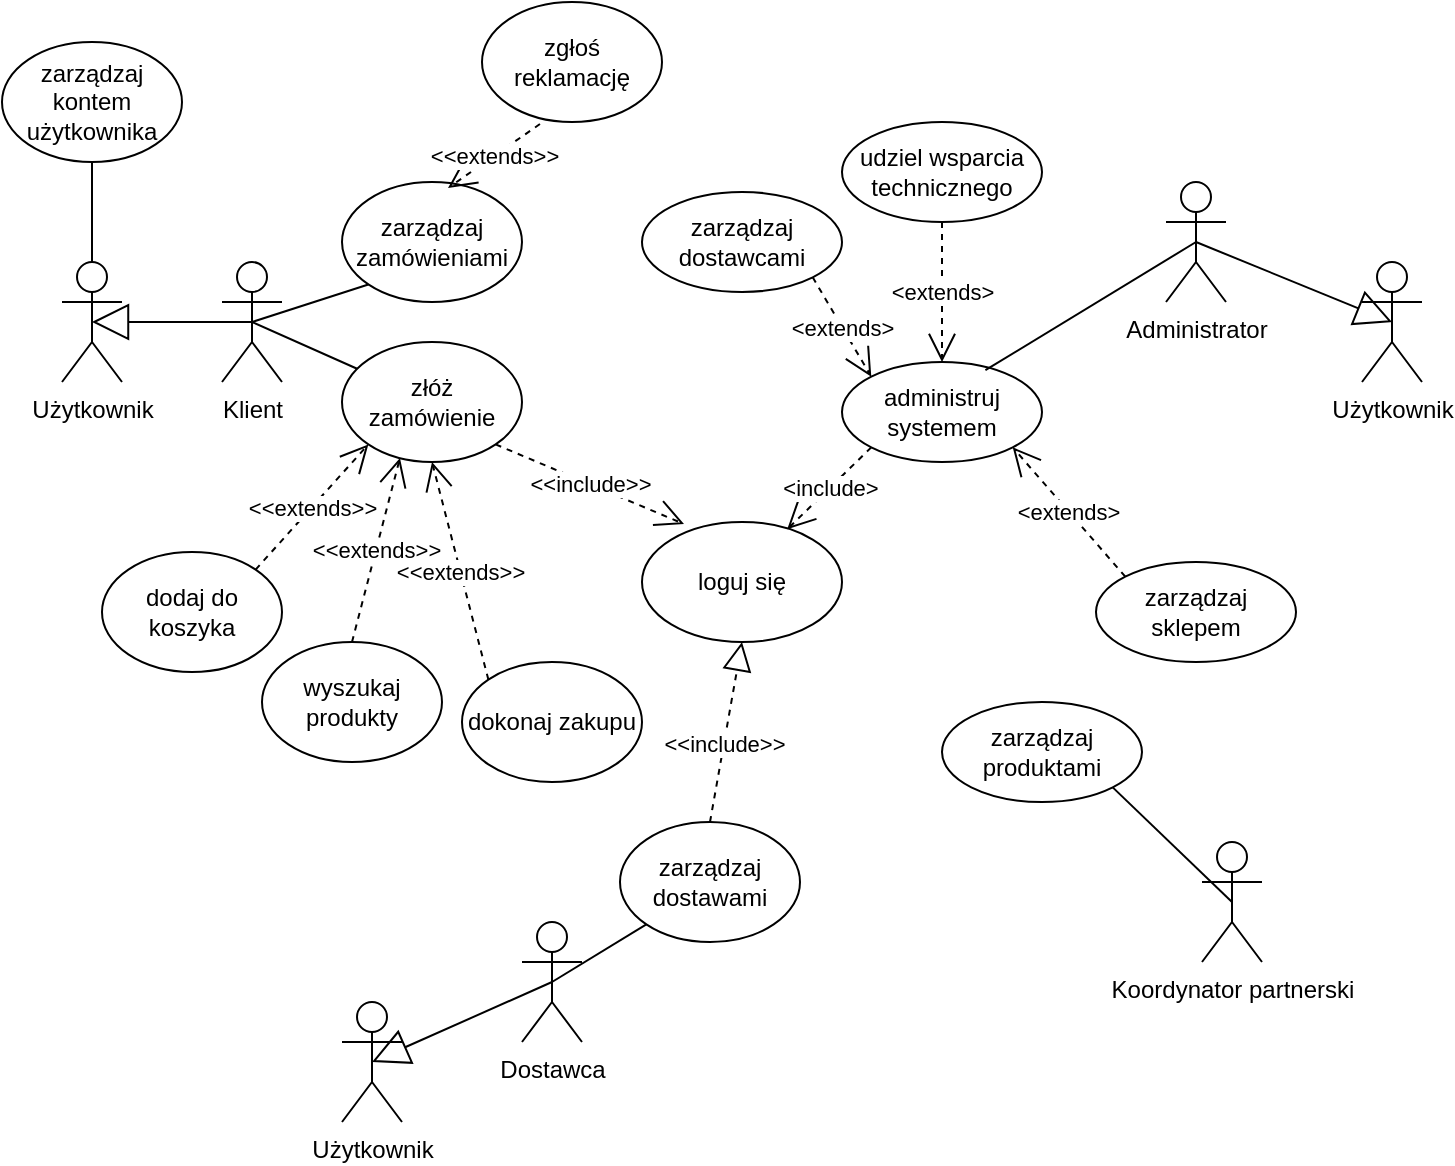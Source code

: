 <mxfile version="24.1.0" type="github">
  <diagram name="Strona-1" id="ddkchTrSO-6p45OmRP6A">
    <mxGraphModel dx="1107" dy="476" grid="1" gridSize="10" guides="1" tooltips="1" connect="1" arrows="1" fold="1" page="1" pageScale="1" pageWidth="827" pageHeight="1169" math="0" shadow="0">
      <root>
        <mxCell id="0" />
        <mxCell id="1" parent="0" />
        <mxCell id="SdbDFvajUCVgvThnJawX-1" value="loguj się" style="ellipse;whiteSpace=wrap;html=1;" parent="1" vertex="1">
          <mxGeometry x="380" y="570" width="100" height="60" as="geometry" />
        </mxCell>
        <mxCell id="JuQFvX9YrrgA2miF1Yzw-1" value="Koordynator partnerski&lt;div&gt;&lt;br&gt;&lt;/div&gt;" style="shape=umlActor;verticalLabelPosition=bottom;verticalAlign=top;html=1;outlineConnect=0;" vertex="1" parent="1">
          <mxGeometry x="660" y="730" width="30" height="60" as="geometry" />
        </mxCell>
        <mxCell id="SdbDFvajUCVgvThnJawX-2" value="Klient" style="shape=umlActor;verticalLabelPosition=bottom;verticalAlign=top;html=1;" vertex="1" parent="1">
          <mxGeometry x="170" y="440" width="30" height="60" as="geometry" />
        </mxCell>
        <mxCell id="JuQFvX9YrrgA2miF1Yzw-2" value="Administrator&lt;div&gt;&lt;br&gt;&lt;/div&gt;" style="shape=umlActor;verticalLabelPosition=bottom;verticalAlign=top;html=1;outlineConnect=0;" vertex="1" parent="1">
          <mxGeometry x="642" y="400" width="30" height="60" as="geometry" />
        </mxCell>
        <mxCell id="SdbDFvajUCVgvThnJawX-4" value="" style="endArrow=none;html=1;rounded=0;entryX=0.5;entryY=0.5;entryDx=0;entryDy=0;entryPerimeter=0;" edge="1" parent="1" source="SdbDFvajUCVgvThnJawX-5" target="SdbDFvajUCVgvThnJawX-2">
          <mxGeometry width="50" height="50" relative="1" as="geometry">
            <mxPoint x="224.254" y="482.267" as="sourcePoint" />
            <mxPoint x="410" y="670" as="targetPoint" />
          </mxGeometry>
        </mxCell>
        <mxCell id="JuQFvX9YrrgA2miF1Yzw-4" value="administruj systemem" style="ellipse;whiteSpace=wrap;html=1;" vertex="1" parent="1">
          <mxGeometry x="480" y="490" width="100" height="50" as="geometry" />
        </mxCell>
        <mxCell id="SdbDFvajUCVgvThnJawX-5" value="złóż zamówienie" style="ellipse;whiteSpace=wrap;html=1;" vertex="1" parent="1">
          <mxGeometry x="230" y="480" width="90" height="60" as="geometry" />
        </mxCell>
        <mxCell id="JuQFvX9YrrgA2miF1Yzw-7" value="" style="endArrow=none;html=1;rounded=0;exitX=0.717;exitY=0.082;exitDx=0;exitDy=0;exitPerimeter=0;entryX=0.5;entryY=0.5;entryDx=0;entryDy=0;entryPerimeter=0;" edge="1" parent="1" source="JuQFvX9YrrgA2miF1Yzw-4" target="JuQFvX9YrrgA2miF1Yzw-2">
          <mxGeometry width="50" height="50" relative="1" as="geometry">
            <mxPoint x="510" y="500" as="sourcePoint" />
            <mxPoint x="560" y="450" as="targetPoint" />
          </mxGeometry>
        </mxCell>
        <mxCell id="SdbDFvajUCVgvThnJawX-6" value="&amp;lt;&amp;lt;include&amp;gt;&amp;gt;" style="endArrow=open;endSize=12;dashed=1;html=1;rounded=0;exitX=1;exitY=1;exitDx=0;exitDy=0;entryX=0.21;entryY=0.017;entryDx=0;entryDy=0;entryPerimeter=0;" edge="1" parent="1" source="SdbDFvajUCVgvThnJawX-5" target="SdbDFvajUCVgvThnJawX-1">
          <mxGeometry width="160" relative="1" as="geometry">
            <mxPoint x="320" y="730" as="sourcePoint" />
            <mxPoint x="480" y="730" as="targetPoint" />
          </mxGeometry>
        </mxCell>
        <mxCell id="JuQFvX9YrrgA2miF1Yzw-8" value="zarządzaj sklepem" style="ellipse;whiteSpace=wrap;html=1;" vertex="1" parent="1">
          <mxGeometry x="607" y="590" width="100" height="50" as="geometry" />
        </mxCell>
        <mxCell id="SdbDFvajUCVgvThnJawX-8" value="dodaj do koszyka" style="ellipse;whiteSpace=wrap;html=1;" vertex="1" parent="1">
          <mxGeometry x="110" y="585" width="90" height="60" as="geometry" />
        </mxCell>
        <mxCell id="JuQFvX9YrrgA2miF1Yzw-10" value="&amp;lt;include&amp;gt;" style="endArrow=open;endSize=12;dashed=1;html=1;rounded=0;exitX=0;exitY=1;exitDx=0;exitDy=0;entryX=0.726;entryY=0.061;entryDx=0;entryDy=0;entryPerimeter=0;" edge="1" parent="1" source="JuQFvX9YrrgA2miF1Yzw-4" target="SdbDFvajUCVgvThnJawX-1">
          <mxGeometry width="160" relative="1" as="geometry">
            <mxPoint x="220" y="450" as="sourcePoint" />
            <mxPoint x="260" y="500" as="targetPoint" />
          </mxGeometry>
        </mxCell>
        <mxCell id="SdbDFvajUCVgvThnJawX-9" value="&amp;lt;&amp;lt;extends&amp;gt;&amp;gt;" style="endArrow=open;endSize=12;dashed=1;html=1;rounded=0;exitX=1;exitY=0;exitDx=0;exitDy=0;entryX=0;entryY=1;entryDx=0;entryDy=0;" edge="1" parent="1" source="SdbDFvajUCVgvThnJawX-8" target="SdbDFvajUCVgvThnJawX-5">
          <mxGeometry width="160" relative="1" as="geometry">
            <mxPoint x="317" y="541" as="sourcePoint" />
            <mxPoint x="350" y="670" as="targetPoint" />
          </mxGeometry>
        </mxCell>
        <mxCell id="JuQFvX9YrrgA2miF1Yzw-14" value="&amp;lt;extends&amp;gt;" style="endArrow=open;endSize=12;dashed=1;html=1;rounded=0;strokeColor=default;align=center;verticalAlign=middle;fontFamily=Helvetica;fontSize=11;fontColor=default;labelBackgroundColor=default;entryX=1;entryY=1;entryDx=0;entryDy=0;exitX=0;exitY=0;exitDx=0;exitDy=0;" edge="1" parent="1" source="JuQFvX9YrrgA2miF1Yzw-8" target="JuQFvX9YrrgA2miF1Yzw-4">
          <mxGeometry width="160" relative="1" as="geometry">
            <mxPoint x="480" y="650" as="sourcePoint" />
            <mxPoint x="640" y="650" as="targetPoint" />
          </mxGeometry>
        </mxCell>
        <mxCell id="SdbDFvajUCVgvThnJawX-10" value="wyszukaj produkty" style="ellipse;whiteSpace=wrap;html=1;" vertex="1" parent="1">
          <mxGeometry x="190" y="630" width="90" height="60" as="geometry" />
        </mxCell>
        <mxCell id="JuQFvX9YrrgA2miF1Yzw-15" value="zarządzaj dostawcami" style="ellipse;whiteSpace=wrap;html=1;" vertex="1" parent="1">
          <mxGeometry x="380" y="405" width="100" height="50" as="geometry" />
        </mxCell>
        <mxCell id="SdbDFvajUCVgvThnJawX-11" value="&amp;lt;&amp;lt;extends&amp;gt;&amp;gt;" style="endArrow=open;endSize=12;dashed=1;html=1;rounded=0;exitX=0.5;exitY=0;exitDx=0;exitDy=0;entryX=0.322;entryY=0.967;entryDx=0;entryDy=0;entryPerimeter=0;" edge="1" parent="1" source="SdbDFvajUCVgvThnJawX-10" target="SdbDFvajUCVgvThnJawX-5">
          <mxGeometry width="160" relative="1" as="geometry">
            <mxPoint x="227" y="604" as="sourcePoint" />
            <mxPoint x="285" y="550" as="targetPoint" />
          </mxGeometry>
        </mxCell>
        <mxCell id="JuQFvX9YrrgA2miF1Yzw-16" value="udziel wsparcia technicznego" style="ellipse;whiteSpace=wrap;html=1;" vertex="1" parent="1">
          <mxGeometry x="480" y="370" width="100" height="50" as="geometry" />
        </mxCell>
        <mxCell id="SdbDFvajUCVgvThnJawX-12" value="dokonaj zakupu" style="ellipse;whiteSpace=wrap;html=1;" vertex="1" parent="1">
          <mxGeometry x="290" y="640" width="90" height="60" as="geometry" />
        </mxCell>
        <mxCell id="SdbDFvajUCVgvThnJawX-13" value="&amp;lt;&amp;lt;extends&amp;gt;&amp;gt;" style="endArrow=open;endSize=12;dashed=1;html=1;rounded=0;exitX=0;exitY=0;exitDx=0;exitDy=0;entryX=0.5;entryY=1;entryDx=0;entryDy=0;" edge="1" parent="1" source="SdbDFvajUCVgvThnJawX-12" target="SdbDFvajUCVgvThnJawX-5">
          <mxGeometry width="160" relative="1" as="geometry">
            <mxPoint x="265" y="640" as="sourcePoint" />
            <mxPoint x="269" y="548" as="targetPoint" />
          </mxGeometry>
        </mxCell>
        <mxCell id="SYQceFe5XX5bmk-Zttm_-1" value="zarządzaj zamówieniami" style="ellipse;whiteSpace=wrap;html=1;" vertex="1" parent="1">
          <mxGeometry x="230" y="400" width="90" height="60" as="geometry" />
        </mxCell>
        <mxCell id="SYQceFe5XX5bmk-Zttm_-2" value="" style="endArrow=none;html=1;rounded=0;entryX=0.5;entryY=0.5;entryDx=0;entryDy=0;entryPerimeter=0;exitX=0;exitY=1;exitDx=0;exitDy=0;" edge="1" parent="1" source="SYQceFe5XX5bmk-Zttm_-1" target="SdbDFvajUCVgvThnJawX-2">
          <mxGeometry width="50" height="50" relative="1" as="geometry">
            <mxPoint x="300" y="510" as="sourcePoint" />
            <mxPoint x="350" y="460" as="targetPoint" />
          </mxGeometry>
        </mxCell>
        <mxCell id="SYQceFe5XX5bmk-Zttm_-3" value="zgłoś reklamację" style="ellipse;whiteSpace=wrap;html=1;" vertex="1" parent="1">
          <mxGeometry x="300" y="310" width="90" height="60" as="geometry" />
        </mxCell>
        <mxCell id="SYQceFe5XX5bmk-Zttm_-4" value="&amp;lt;&amp;lt;extends&amp;gt;&amp;gt;" style="endArrow=open;endSize=12;dashed=1;html=1;rounded=0;exitX=0.322;exitY=1.017;exitDx=0;exitDy=0;entryX=0.589;entryY=0.05;entryDx=0;entryDy=0;entryPerimeter=0;exitPerimeter=0;" edge="1" parent="1" source="SYQceFe5XX5bmk-Zttm_-3" target="SYQceFe5XX5bmk-Zttm_-1">
          <mxGeometry width="160" relative="1" as="geometry">
            <mxPoint x="240" y="490" as="sourcePoint" />
            <mxPoint x="400" y="490" as="targetPoint" />
          </mxGeometry>
        </mxCell>
        <mxCell id="SYQceFe5XX5bmk-Zttm_-5" value="Użytkownik" style="shape=umlActor;verticalLabelPosition=bottom;verticalAlign=top;html=1;" vertex="1" parent="1">
          <mxGeometry x="90" y="440" width="30" height="60" as="geometry" />
        </mxCell>
        <mxCell id="SYQceFe5XX5bmk-Zttm_-6" value="" style="endArrow=block;endSize=16;endFill=0;html=1;rounded=0;exitX=0.5;exitY=0.5;exitDx=0;exitDy=0;exitPerimeter=0;entryX=0.5;entryY=0.5;entryDx=0;entryDy=0;entryPerimeter=0;" edge="1" parent="1" source="SdbDFvajUCVgvThnJawX-2" target="SYQceFe5XX5bmk-Zttm_-5">
          <mxGeometry width="160" relative="1" as="geometry">
            <mxPoint x="230" y="710" as="sourcePoint" />
            <mxPoint x="390" y="710" as="targetPoint" />
          </mxGeometry>
        </mxCell>
        <mxCell id="JuQFvX9YrrgA2miF1Yzw-17" value="&amp;lt;extends&amp;gt;" style="endArrow=open;endSize=12;dashed=1;html=1;rounded=0;strokeColor=default;align=center;verticalAlign=middle;fontFamily=Helvetica;fontSize=11;fontColor=default;labelBackgroundColor=default;exitX=1;exitY=1;exitDx=0;exitDy=0;entryX=0;entryY=0;entryDx=0;entryDy=0;" edge="1" parent="1" source="JuQFvX9YrrgA2miF1Yzw-15" target="JuQFvX9YrrgA2miF1Yzw-4">
          <mxGeometry width="160" relative="1" as="geometry">
            <mxPoint x="380" y="530" as="sourcePoint" />
            <mxPoint x="540" y="530" as="targetPoint" />
          </mxGeometry>
        </mxCell>
        <mxCell id="qofxUEPGcxJbh4miqbQ3-1" value="zarządzaj kontem użytkownika" style="ellipse;whiteSpace=wrap;html=1;" vertex="1" parent="1">
          <mxGeometry x="60" y="330" width="90" height="60" as="geometry" />
        </mxCell>
        <mxCell id="JuQFvX9YrrgA2miF1Yzw-18" value="&amp;lt;extends&amp;gt;" style="endArrow=open;endSize=12;dashed=1;html=1;rounded=0;strokeColor=default;align=center;verticalAlign=middle;fontFamily=Helvetica;fontSize=11;fontColor=default;labelBackgroundColor=default;exitX=0.5;exitY=1;exitDx=0;exitDy=0;entryX=0.5;entryY=0;entryDx=0;entryDy=0;" edge="1" parent="1" source="JuQFvX9YrrgA2miF1Yzw-16" target="JuQFvX9YrrgA2miF1Yzw-4">
          <mxGeometry width="160" relative="1" as="geometry">
            <mxPoint x="524" y="469" as="sourcePoint" />
            <mxPoint x="510" y="480" as="targetPoint" />
          </mxGeometry>
        </mxCell>
        <mxCell id="qofxUEPGcxJbh4miqbQ3-3" value="" style="endArrow=none;html=1;rounded=0;entryX=0.5;entryY=1;entryDx=0;entryDy=0;exitX=0.5;exitY=0;exitDx=0;exitDy=0;exitPerimeter=0;" edge="1" parent="1" source="SYQceFe5XX5bmk-Zttm_-5" target="qofxUEPGcxJbh4miqbQ3-1">
          <mxGeometry width="50" height="50" relative="1" as="geometry">
            <mxPoint x="290" y="520" as="sourcePoint" />
            <mxPoint x="340" y="470" as="targetPoint" />
          </mxGeometry>
        </mxCell>
        <mxCell id="JuQFvX9YrrgA2miF1Yzw-19" value="&lt;div&gt;Użytkownik&lt;/div&gt;" style="shape=umlActor;verticalLabelPosition=bottom;verticalAlign=top;html=1;outlineConnect=0;" vertex="1" parent="1">
          <mxGeometry x="740" y="440" width="30" height="60" as="geometry" />
        </mxCell>
        <mxCell id="qofxUEPGcxJbh4miqbQ3-4" value="Dostawca" style="shape=umlActor;verticalLabelPosition=bottom;verticalAlign=top;html=1;outlineConnect=0;" vertex="1" parent="1">
          <mxGeometry x="320" y="770" width="30" height="60" as="geometry" />
        </mxCell>
        <mxCell id="JuQFvX9YrrgA2miF1Yzw-24" value="" style="endArrow=block;endSize=16;endFill=0;html=1;rounded=0;exitX=0.5;exitY=0.5;exitDx=0;exitDy=0;exitPerimeter=0;entryX=0.5;entryY=0.5;entryDx=0;entryDy=0;entryPerimeter=0;" edge="1" parent="1" source="JuQFvX9YrrgA2miF1Yzw-2" target="JuQFvX9YrrgA2miF1Yzw-19">
          <mxGeometry width="160" relative="1" as="geometry">
            <mxPoint x="820" y="550" as="sourcePoint" />
            <mxPoint x="740" y="550" as="targetPoint" />
          </mxGeometry>
        </mxCell>
        <mxCell id="qofxUEPGcxJbh4miqbQ3-7" value="zarządzaj dostawami" style="ellipse;whiteSpace=wrap;html=1;" vertex="1" parent="1">
          <mxGeometry x="369" y="720" width="90" height="60" as="geometry" />
        </mxCell>
        <mxCell id="JuQFvX9YrrgA2miF1Yzw-25" value="zarządzaj produktami" style="ellipse;whiteSpace=wrap;html=1;" vertex="1" parent="1">
          <mxGeometry x="530" y="660" width="100" height="50" as="geometry" />
        </mxCell>
        <mxCell id="qofxUEPGcxJbh4miqbQ3-8" value="" style="endArrow=none;html=1;rounded=0;exitX=0.5;exitY=0.5;exitDx=0;exitDy=0;exitPerimeter=0;entryX=0;entryY=1;entryDx=0;entryDy=0;" edge="1" parent="1" source="qofxUEPGcxJbh4miqbQ3-4" target="qofxUEPGcxJbh4miqbQ3-7">
          <mxGeometry width="50" height="50" relative="1" as="geometry">
            <mxPoint x="430" y="780" as="sourcePoint" />
            <mxPoint x="480" y="730" as="targetPoint" />
          </mxGeometry>
        </mxCell>
        <mxCell id="JuQFvX9YrrgA2miF1Yzw-26" value="" style="endArrow=none;html=1;rounded=0;strokeColor=default;align=center;verticalAlign=middle;fontFamily=Helvetica;fontSize=11;fontColor=default;labelBackgroundColor=default;entryX=1;entryY=1;entryDx=0;entryDy=0;exitX=0.5;exitY=0.5;exitDx=0;exitDy=0;exitPerimeter=0;" edge="1" parent="1" source="JuQFvX9YrrgA2miF1Yzw-1" target="JuQFvX9YrrgA2miF1Yzw-25">
          <mxGeometry width="50" height="50" relative="1" as="geometry">
            <mxPoint x="510" y="650" as="sourcePoint" />
            <mxPoint x="560" y="600" as="targetPoint" />
          </mxGeometry>
        </mxCell>
        <mxCell id="qofxUEPGcxJbh4miqbQ3-9" value="" style="endArrow=block;dashed=1;endFill=0;endSize=12;html=1;rounded=0;exitX=0.5;exitY=0;exitDx=0;exitDy=0;entryX=0.5;entryY=1;entryDx=0;entryDy=0;" edge="1" parent="1" source="qofxUEPGcxJbh4miqbQ3-7" target="SdbDFvajUCVgvThnJawX-1">
          <mxGeometry width="160" relative="1" as="geometry">
            <mxPoint x="380" y="750" as="sourcePoint" />
            <mxPoint x="540" y="750" as="targetPoint" />
          </mxGeometry>
        </mxCell>
        <mxCell id="qofxUEPGcxJbh4miqbQ3-10" value="&amp;lt;&amp;lt;include&amp;gt;&amp;gt;" style="edgeLabel;html=1;align=center;verticalAlign=middle;resizable=0;points=[];" connectable="0" vertex="1" parent="qofxUEPGcxJbh4miqbQ3-9">
          <mxGeometry x="-0.124" relative="1" as="geometry">
            <mxPoint as="offset" />
          </mxGeometry>
        </mxCell>
        <mxCell id="qofxUEPGcxJbh4miqbQ3-11" value="Użytkownik" style="shape=umlActor;verticalLabelPosition=bottom;verticalAlign=top;html=1;" vertex="1" parent="1">
          <mxGeometry x="230" y="810" width="30" height="60" as="geometry" />
        </mxCell>
        <mxCell id="qofxUEPGcxJbh4miqbQ3-12" value="" style="endArrow=block;endSize=16;endFill=0;html=1;rounded=0;exitX=0.5;exitY=0.5;exitDx=0;exitDy=0;exitPerimeter=0;entryX=0.5;entryY=0.5;entryDx=0;entryDy=0;entryPerimeter=0;" edge="1" parent="1" source="qofxUEPGcxJbh4miqbQ3-4" target="qofxUEPGcxJbh4miqbQ3-11">
          <mxGeometry width="160" relative="1" as="geometry">
            <mxPoint x="195" y="480" as="sourcePoint" />
            <mxPoint x="115" y="480" as="targetPoint" />
          </mxGeometry>
        </mxCell>
      </root>
    </mxGraphModel>
  </diagram>
</mxfile>
